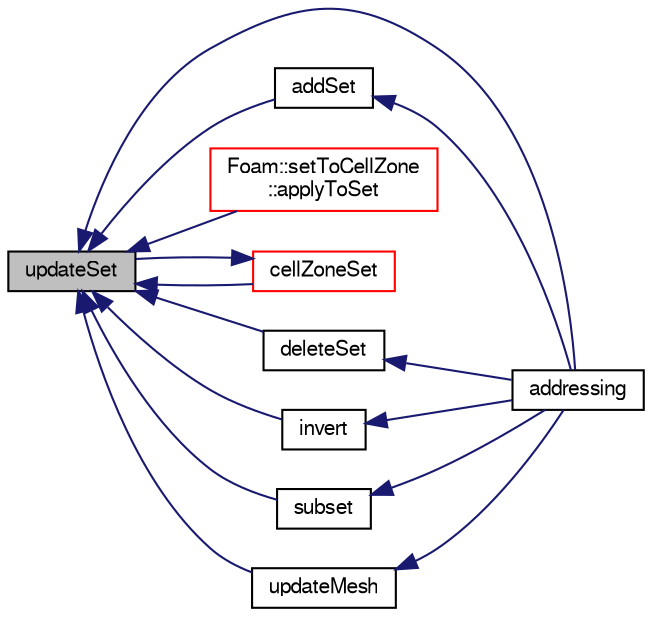 digraph "updateSet"
{
  bgcolor="transparent";
  edge [fontname="FreeSans",fontsize="10",labelfontname="FreeSans",labelfontsize="10"];
  node [fontname="FreeSans",fontsize="10",shape=record];
  rankdir="LR";
  Node1624 [label="updateSet",height=0.2,width=0.4,color="black", fillcolor="grey75", style="filled", fontcolor="black"];
  Node1624 -> Node1625 [dir="back",color="midnightblue",fontsize="10",style="solid",fontname="FreeSans"];
  Node1625 [label="addressing",height=0.2,width=0.4,color="black",URL="$a25442.html#a0bf8bcecc8279e0a63064911f18a6103"];
  Node1624 -> Node1626 [dir="back",color="midnightblue",fontsize="10",style="solid",fontname="FreeSans"];
  Node1626 [label="addSet",height=0.2,width=0.4,color="black",URL="$a25442.html#aac9372868e32f2c7de8b956890f035c2",tooltip="Add elements present in set. "];
  Node1626 -> Node1625 [dir="back",color="midnightblue",fontsize="10",style="solid",fontname="FreeSans"];
  Node1624 -> Node1627 [dir="back",color="midnightblue",fontsize="10",style="solid",fontname="FreeSans"];
  Node1627 [label="Foam::setToCellZone\l::applyToSet",height=0.2,width=0.4,color="red",URL="$a25338.html#a2d6074569c50892cef0d0f02422c89d1"];
  Node1624 -> Node1630 [dir="back",color="midnightblue",fontsize="10",style="solid",fontname="FreeSans"];
  Node1630 [label="cellZoneSet",height=0.2,width=0.4,color="red",URL="$a25442.html#a9a2cf8cf2aa415cad5f26b53bd662082",tooltip="Construct from objectRegistry and name. "];
  Node1630 -> Node1624 [dir="back",color="midnightblue",fontsize="10",style="solid",fontname="FreeSans"];
  Node1624 -> Node1632 [dir="back",color="midnightblue",fontsize="10",style="solid",fontname="FreeSans"];
  Node1632 [label="deleteSet",height=0.2,width=0.4,color="black",URL="$a25442.html#a839cd96efb75b9c2926af738ca9657a6",tooltip="Delete elements present in set. "];
  Node1632 -> Node1625 [dir="back",color="midnightblue",fontsize="10",style="solid",fontname="FreeSans"];
  Node1624 -> Node1633 [dir="back",color="midnightblue",fontsize="10",style="solid",fontname="FreeSans"];
  Node1633 [label="invert",height=0.2,width=0.4,color="black",URL="$a25442.html#a35fb7dbde3f7be406451bf0a8eb57d2e",tooltip="Invert contents. (insert all members 0..maxLen-1 which were not in. "];
  Node1633 -> Node1625 [dir="back",color="midnightblue",fontsize="10",style="solid",fontname="FreeSans"];
  Node1624 -> Node1634 [dir="back",color="midnightblue",fontsize="10",style="solid",fontname="FreeSans"];
  Node1634 [label="subset",height=0.2,width=0.4,color="black",URL="$a25442.html#aca3bc27ef071fc2fccd797b459d8d979",tooltip="Subset contents. Only elements present in both sets remain. "];
  Node1634 -> Node1625 [dir="back",color="midnightblue",fontsize="10",style="solid",fontname="FreeSans"];
  Node1624 -> Node1635 [dir="back",color="midnightblue",fontsize="10",style="solid",fontname="FreeSans"];
  Node1635 [label="updateMesh",height=0.2,width=0.4,color="black",URL="$a25442.html#ac7d581e56f61ad4d997421e3a7470d42",tooltip="Update any stored data for new labels. "];
  Node1635 -> Node1625 [dir="back",color="midnightblue",fontsize="10",style="solid",fontname="FreeSans"];
}
